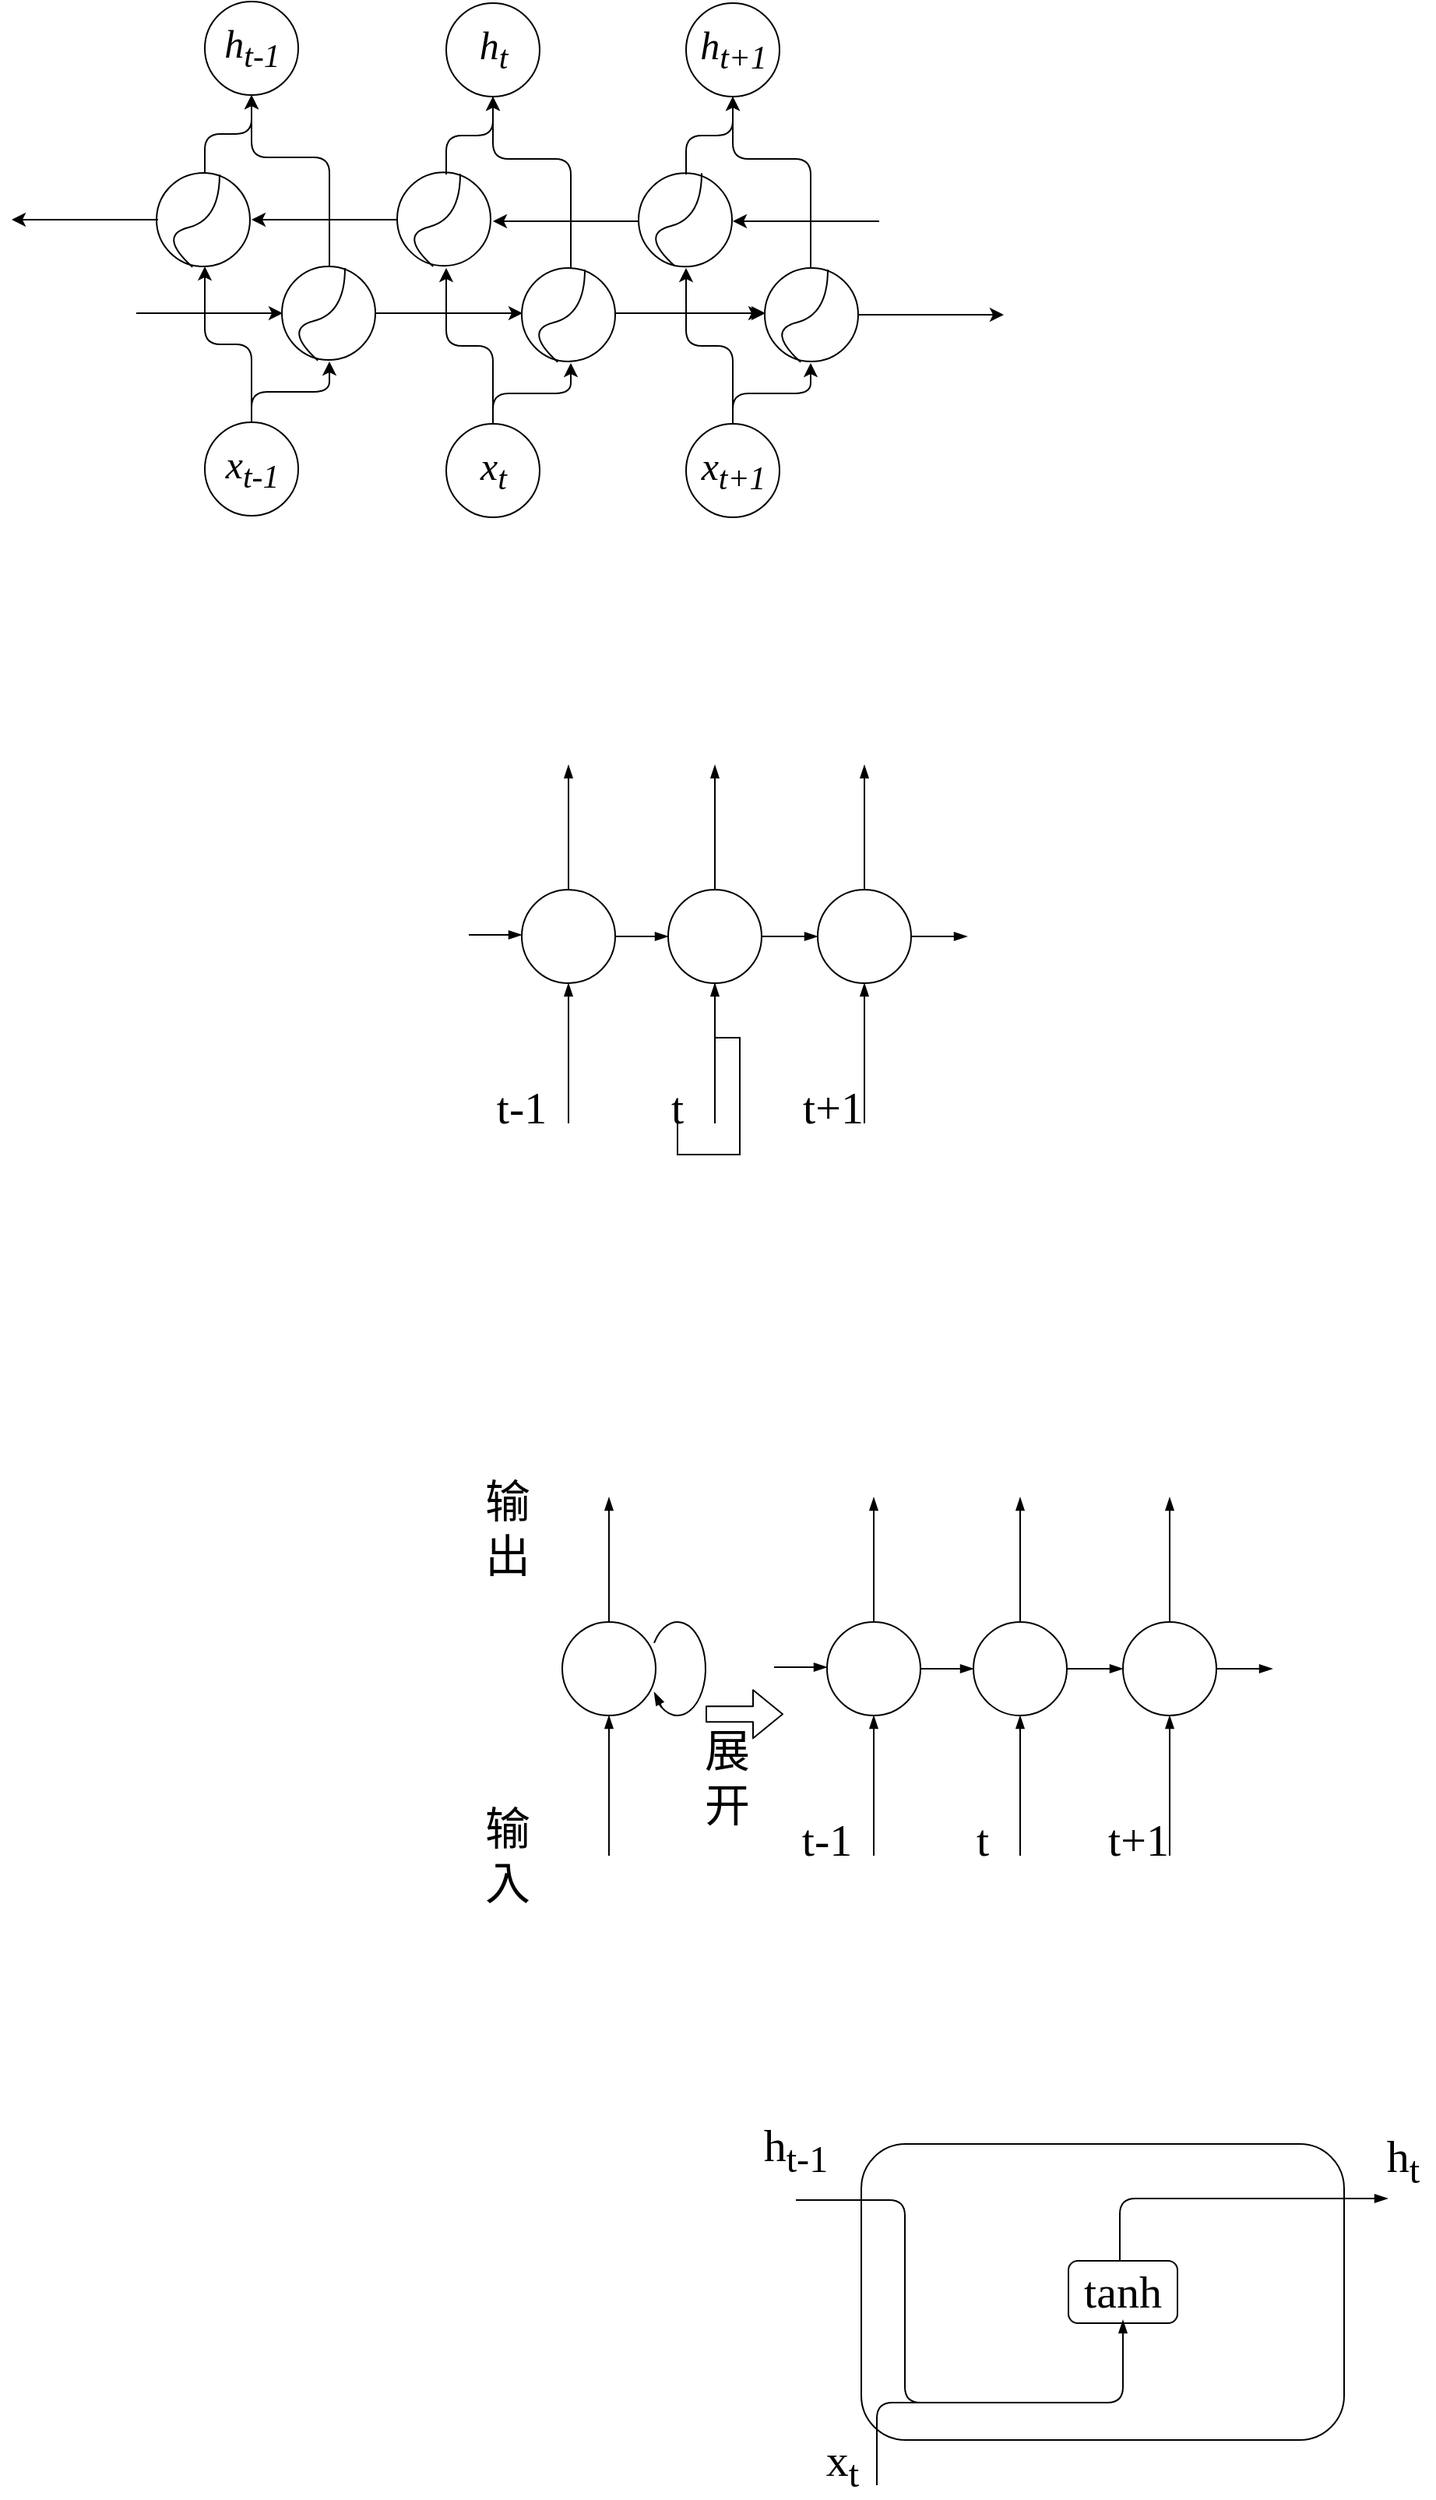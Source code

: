 <mxfile version="12.8.2" type="github">
  <diagram id="_MeufivQ26MiJXYKcV9G" name="Page-1">
    <mxGraphModel dx="1714" dy="1605" grid="1" gridSize="10" guides="1" tooltips="1" connect="1" arrows="1" fold="1" page="1" pageScale="1" pageWidth="827" pageHeight="1169" math="0" shadow="0">
      <root>
        <mxCell id="0" />
        <mxCell id="1" parent="0" />
        <mxCell id="vhjrgtWLvvNyjYg3xXW3-5" value="" style="edgeStyle=orthogonalEdgeStyle;rounded=0;orthogonalLoop=1;jettySize=auto;html=1;endArrow=blockThin;endFill=1;fontFamily=Times New Roman;fontSize=29;" parent="1" source="vhjrgtWLvvNyjYg3xXW3-1" edge="1">
          <mxGeometry relative="1" as="geometry">
            <mxPoint x="330" y="600" as="targetPoint" />
          </mxGeometry>
        </mxCell>
        <mxCell id="vhjrgtWLvvNyjYg3xXW3-1" value="" style="ellipse;whiteSpace=wrap;html=1;aspect=fixed;fontFamily=Times New Roman;fontSize=29;" parent="1" vertex="1">
          <mxGeometry x="300" y="680" width="60" height="60" as="geometry" />
        </mxCell>
        <mxCell id="vhjrgtWLvvNyjYg3xXW3-6" value="" style="endArrow=blockThin;html=1;entryX=0.5;entryY=1;entryDx=0;entryDy=0;endFill=1;fontFamily=Times New Roman;fontSize=29;" parent="1" target="vhjrgtWLvvNyjYg3xXW3-1" edge="1">
          <mxGeometry width="50" height="50" relative="1" as="geometry">
            <mxPoint x="330" y="830" as="sourcePoint" />
            <mxPoint x="310" y="770" as="targetPoint" />
          </mxGeometry>
        </mxCell>
        <mxCell id="vhjrgtWLvvNyjYg3xXW3-7" value="" style="verticalLabelPosition=bottom;verticalAlign=top;html=1;shape=mxgraph.basic.arc;startAngle=0.343;endAngle=0.124;rotation=-180;gradientColor=none;allowArrows=1;fontFamily=Times New Roman;fontSize=29;" parent="1" vertex="1">
          <mxGeometry x="356" y="680" width="36" height="60" as="geometry" />
        </mxCell>
        <mxCell id="vhjrgtWLvvNyjYg3xXW3-8" value="" style="endArrow=blockThin;html=1;endFill=1;fontFamily=Times New Roman;fontSize=29;" parent="1" edge="1">
          <mxGeometry width="50" height="50" relative="1" as="geometry">
            <mxPoint x="364" y="735" as="sourcePoint" />
            <mxPoint x="359" y="725" as="targetPoint" />
          </mxGeometry>
        </mxCell>
        <mxCell id="vhjrgtWLvvNyjYg3xXW3-10" value="" style="edgeStyle=orthogonalEdgeStyle;rounded=0;orthogonalLoop=1;jettySize=auto;html=1;endArrow=blockThin;endFill=1;fontFamily=Times New Roman;fontSize=29;" parent="1" source="vhjrgtWLvvNyjYg3xXW3-11" edge="1">
          <mxGeometry relative="1" as="geometry">
            <mxPoint x="500" y="600" as="targetPoint" />
          </mxGeometry>
        </mxCell>
        <mxCell id="vhjrgtWLvvNyjYg3xXW3-16" value="" style="edgeStyle=orthogonalEdgeStyle;rounded=0;orthogonalLoop=1;jettySize=auto;html=1;endArrow=blockThin;endFill=1;fontFamily=Times New Roman;fontSize=29;" parent="1" source="vhjrgtWLvvNyjYg3xXW3-11" target="vhjrgtWLvvNyjYg3xXW3-14" edge="1">
          <mxGeometry relative="1" as="geometry" />
        </mxCell>
        <mxCell id="vhjrgtWLvvNyjYg3xXW3-11" value="" style="ellipse;whiteSpace=wrap;html=1;aspect=fixed;fontFamily=Times New Roman;fontSize=29;" parent="1" vertex="1">
          <mxGeometry x="470" y="680" width="60" height="60" as="geometry" />
        </mxCell>
        <mxCell id="vhjrgtWLvvNyjYg3xXW3-12" value="" style="endArrow=blockThin;html=1;entryX=0.5;entryY=1;entryDx=0;entryDy=0;endFill=1;fontFamily=Times New Roman;fontSize=29;" parent="1" target="vhjrgtWLvvNyjYg3xXW3-11" edge="1">
          <mxGeometry width="50" height="50" relative="1" as="geometry">
            <mxPoint x="500" y="830" as="sourcePoint" />
            <mxPoint x="480" y="770" as="targetPoint" />
          </mxGeometry>
        </mxCell>
        <mxCell id="vhjrgtWLvvNyjYg3xXW3-13" value="" style="edgeStyle=orthogonalEdgeStyle;rounded=0;orthogonalLoop=1;jettySize=auto;html=1;endArrow=blockThin;endFill=1;fontFamily=Times New Roman;fontSize=29;" parent="1" source="vhjrgtWLvvNyjYg3xXW3-14" edge="1">
          <mxGeometry relative="1" as="geometry">
            <mxPoint x="594" y="600" as="targetPoint" />
          </mxGeometry>
        </mxCell>
        <mxCell id="vhjrgtWLvvNyjYg3xXW3-22" value="" style="edgeStyle=orthogonalEdgeStyle;rounded=0;orthogonalLoop=1;jettySize=auto;html=1;endArrow=blockThin;endFill=1;fontFamily=Times New Roman;fontSize=29;" parent="1" source="vhjrgtWLvvNyjYg3xXW3-14" target="vhjrgtWLvvNyjYg3xXW3-20" edge="1">
          <mxGeometry relative="1" as="geometry" />
        </mxCell>
        <mxCell id="vhjrgtWLvvNyjYg3xXW3-14" value="" style="ellipse;whiteSpace=wrap;html=1;aspect=fixed;fontFamily=Times New Roman;fontSize=29;" parent="1" vertex="1">
          <mxGeometry x="564" y="680" width="60" height="60" as="geometry" />
        </mxCell>
        <mxCell id="vhjrgtWLvvNyjYg3xXW3-15" value="" style="endArrow=blockThin;html=1;entryX=0.5;entryY=1;entryDx=0;entryDy=0;endFill=1;fontFamily=Times New Roman;fontSize=29;" parent="1" target="vhjrgtWLvvNyjYg3xXW3-14" edge="1">
          <mxGeometry width="50" height="50" relative="1" as="geometry">
            <mxPoint x="594" y="830" as="sourcePoint" />
            <mxPoint x="574" y="770" as="targetPoint" />
          </mxGeometry>
        </mxCell>
        <mxCell id="vhjrgtWLvvNyjYg3xXW3-19" value="" style="edgeStyle=orthogonalEdgeStyle;rounded=0;orthogonalLoop=1;jettySize=auto;html=1;endArrow=blockThin;endFill=1;fontFamily=Times New Roman;fontSize=29;" parent="1" source="vhjrgtWLvvNyjYg3xXW3-20" edge="1">
          <mxGeometry relative="1" as="geometry">
            <mxPoint x="690" y="600" as="targetPoint" />
          </mxGeometry>
        </mxCell>
        <mxCell id="vhjrgtWLvvNyjYg3xXW3-20" value="" style="ellipse;whiteSpace=wrap;html=1;aspect=fixed;fontFamily=Times New Roman;fontSize=29;" parent="1" vertex="1">
          <mxGeometry x="660" y="680" width="60" height="60" as="geometry" />
        </mxCell>
        <mxCell id="vhjrgtWLvvNyjYg3xXW3-21" value="" style="endArrow=blockThin;html=1;entryX=0.5;entryY=1;entryDx=0;entryDy=0;endFill=1;fontFamily=Times New Roman;fontSize=29;" parent="1" target="vhjrgtWLvvNyjYg3xXW3-20" edge="1">
          <mxGeometry width="50" height="50" relative="1" as="geometry">
            <mxPoint x="690" y="830" as="sourcePoint" />
            <mxPoint x="670" y="770" as="targetPoint" />
          </mxGeometry>
        </mxCell>
        <mxCell id="vhjrgtWLvvNyjYg3xXW3-23" value="" style="edgeStyle=orthogonalEdgeStyle;rounded=0;orthogonalLoop=1;jettySize=auto;html=1;endArrow=blockThin;endFill=1;fontFamily=Times New Roman;fontSize=29;" parent="1" edge="1">
          <mxGeometry relative="1" as="geometry">
            <mxPoint x="720" y="710" as="sourcePoint" />
            <mxPoint x="756" y="710" as="targetPoint" />
          </mxGeometry>
        </mxCell>
        <mxCell id="vhjrgtWLvvNyjYg3xXW3-24" value="" style="edgeStyle=orthogonalEdgeStyle;rounded=0;orthogonalLoop=1;jettySize=auto;html=1;endArrow=blockThin;endFill=1;fontFamily=Times New Roman;fontSize=29;" parent="1" edge="1">
          <mxGeometry relative="1" as="geometry">
            <mxPoint x="436" y="709" as="sourcePoint" />
            <mxPoint x="470" y="709" as="targetPoint" />
          </mxGeometry>
        </mxCell>
        <mxCell id="vhjrgtWLvvNyjYg3xXW3-25" value="t" style="text;html=1;strokeColor=none;fillColor=none;align=center;verticalAlign=middle;whiteSpace=wrap;rounded=0;fontFamily=Times New Roman;fontSize=29;" parent="1" vertex="1">
          <mxGeometry x="550" y="810" width="40" height="20" as="geometry" />
        </mxCell>
        <mxCell id="vhjrgtWLvvNyjYg3xXW3-26" value="t+1" style="text;html=1;strokeColor=none;fillColor=none;align=center;verticalAlign=middle;whiteSpace=wrap;rounded=0;fontFamily=Times New Roman;fontSize=29;" parent="1" vertex="1">
          <mxGeometry x="650" y="810" width="40" height="20" as="geometry" />
        </mxCell>
        <mxCell id="vhjrgtWLvvNyjYg3xXW3-27" value="t-1" style="text;html=1;strokeColor=none;fillColor=none;align=center;verticalAlign=middle;whiteSpace=wrap;rounded=0;fontFamily=Times New Roman;fontSize=29;" parent="1" vertex="1">
          <mxGeometry x="450" y="810" width="40" height="20" as="geometry" />
        </mxCell>
        <mxCell id="vhjrgtWLvvNyjYg3xXW3-28" value="输入" style="text;html=1;strokeColor=none;fillColor=none;align=center;verticalAlign=middle;whiteSpace=wrap;rounded=0;fontFamily=Times New Roman;fontSize=29;" parent="1" vertex="1">
          <mxGeometry x="240" y="820" width="50" height="20" as="geometry" />
        </mxCell>
        <mxCell id="vhjrgtWLvvNyjYg3xXW3-29" value="输出" style="text;html=1;strokeColor=none;fillColor=none;align=center;verticalAlign=middle;whiteSpace=wrap;rounded=0;fontFamily=Times New Roman;fontSize=29;" parent="1" vertex="1">
          <mxGeometry x="240" y="610" width="50" height="20" as="geometry" />
        </mxCell>
        <mxCell id="vhjrgtWLvvNyjYg3xXW3-30" value="" style="shape=flexArrow;endArrow=classic;html=1;fontFamily=Times New Roman;fontSize=29;" parent="1" edge="1">
          <mxGeometry width="50" height="50" relative="1" as="geometry">
            <mxPoint x="392" y="739.17" as="sourcePoint" />
            <mxPoint x="442" y="739.17" as="targetPoint" />
          </mxGeometry>
        </mxCell>
        <mxCell id="vhjrgtWLvvNyjYg3xXW3-31" value="展开" style="text;html=1;strokeColor=none;fillColor=none;align=center;verticalAlign=middle;whiteSpace=wrap;rounded=0;fontFamily=Times New Roman;fontSize=29;" parent="1" vertex="1">
          <mxGeometry x="380" y="770" width="52" height="20" as="geometry" />
        </mxCell>
        <mxCell id="at8BYEfqDJsYCzzR29zU-4" value="" style="edgeStyle=elbowEdgeStyle;elbow=vertical;endArrow=blockThin;html=1;endFill=1;fontFamily=Times New Roman;fontSize=29;" parent="1" edge="1">
          <mxGeometry width="50" height="50" relative="1" as="geometry">
            <mxPoint x="502" y="1234" as="sourcePoint" />
            <mxPoint x="660" y="1128" as="targetPoint" />
          </mxGeometry>
        </mxCell>
        <mxCell id="at8BYEfqDJsYCzzR29zU-6" value="" style="edgeStyle=elbowEdgeStyle;elbow=horizontal;endArrow=none;html=1;shadow=0;endFill=0;fontFamily=Times New Roman;fontSize=29;" parent="1" edge="1">
          <mxGeometry width="50" height="50" relative="1" as="geometry">
            <mxPoint x="450" y="1051" as="sourcePoint" />
            <mxPoint x="590" y="1181" as="targetPoint" />
          </mxGeometry>
        </mxCell>
        <mxCell id="at8BYEfqDJsYCzzR29zU-9" value="&lt;font style=&quot;font-size: 29px;&quot;&gt;tanh&lt;/font&gt;" style="rounded=1;whiteSpace=wrap;html=1;fillColor=none;fontFamily=Times New Roman;fontSize=29;" parent="1" vertex="1">
          <mxGeometry x="625" y="1090" width="70" height="40" as="geometry" />
        </mxCell>
        <mxCell id="at8BYEfqDJsYCzzR29zU-13" value="" style="endArrow=blockThin;html=1;shadow=0;endFill=1;fontFamily=Times New Roman;fontSize=29;" parent="1" edge="1">
          <mxGeometry width="50" height="50" relative="1" as="geometry">
            <mxPoint x="658" y="1090" as="sourcePoint" />
            <mxPoint x="830" y="1050" as="targetPoint" />
            <Array as="points">
              <mxPoint x="658" y="1050" />
              <mxPoint x="778" y="1050" />
            </Array>
          </mxGeometry>
        </mxCell>
        <mxCell id="at8BYEfqDJsYCzzR29zU-14" value="" style="rounded=1;whiteSpace=wrap;html=1;fillColor=none;fontFamily=Times New Roman;fontSize=29;" parent="1" vertex="1">
          <mxGeometry x="492" y="1015" width="310" height="190" as="geometry" />
        </mxCell>
        <mxCell id="at8BYEfqDJsYCzzR29zU-15" value="x&lt;sub&gt;t&lt;/sub&gt;" style="text;html=1;strokeColor=none;fillColor=none;align=center;verticalAlign=middle;whiteSpace=wrap;rounded=0;fontFamily=Times New Roman;fontSize=29;" parent="1" vertex="1">
          <mxGeometry x="460" y="1210" width="40" height="20" as="geometry" />
        </mxCell>
        <mxCell id="at8BYEfqDJsYCzzR29zU-16" value="h&lt;sub&gt;t-1&lt;/sub&gt;" style="text;html=1;strokeColor=none;fillColor=none;align=center;verticalAlign=middle;whiteSpace=wrap;rounded=0;fontFamily=Times New Roman;fontSize=29;" parent="1" vertex="1">
          <mxGeometry x="420" y="990" width="60" height="55" as="geometry" />
        </mxCell>
        <mxCell id="at8BYEfqDJsYCzzR29zU-17" value="h&lt;sub&gt;t&lt;/sub&gt;" style="text;html=1;strokeColor=none;fillColor=none;align=center;verticalAlign=middle;whiteSpace=wrap;rounded=0;fontFamily=Times New Roman;fontSize=29;" parent="1" vertex="1">
          <mxGeometry x="820" y="1015" width="40" height="20" as="geometry" />
        </mxCell>
        <mxCell id="at8BYEfqDJsYCzzR29zU-19" value="" style="edgeStyle=orthogonalEdgeStyle;rounded=0;orthogonalLoop=1;jettySize=auto;html=1;endArrow=blockThin;endFill=1;fontFamily=Times New Roman;fontSize=29;" parent="1" source="at8BYEfqDJsYCzzR29zU-21" edge="1">
          <mxGeometry relative="1" as="geometry">
            <mxPoint x="304" y="130" as="targetPoint" />
          </mxGeometry>
        </mxCell>
        <mxCell id="at8BYEfqDJsYCzzR29zU-20" value="" style="edgeStyle=orthogonalEdgeStyle;rounded=0;orthogonalLoop=1;jettySize=auto;html=1;endArrow=blockThin;endFill=1;fontFamily=Times New Roman;fontSize=29;" parent="1" source="at8BYEfqDJsYCzzR29zU-21" target="at8BYEfqDJsYCzzR29zU-25" edge="1">
          <mxGeometry relative="1" as="geometry" />
        </mxCell>
        <mxCell id="at8BYEfqDJsYCzzR29zU-21" value="" style="ellipse;whiteSpace=wrap;html=1;aspect=fixed;fontFamily=Times New Roman;fontSize=29;" parent="1" vertex="1">
          <mxGeometry x="274" y="210" width="60" height="60" as="geometry" />
        </mxCell>
        <mxCell id="at8BYEfqDJsYCzzR29zU-22" value="" style="endArrow=blockThin;html=1;entryX=0.5;entryY=1;entryDx=0;entryDy=0;endFill=1;fontFamily=Times New Roman;fontSize=29;" parent="1" target="at8BYEfqDJsYCzzR29zU-21" edge="1">
          <mxGeometry width="50" height="50" relative="1" as="geometry">
            <mxPoint x="304" y="360" as="sourcePoint" />
            <mxPoint x="284" y="300" as="targetPoint" />
          </mxGeometry>
        </mxCell>
        <mxCell id="at8BYEfqDJsYCzzR29zU-23" value="" style="edgeStyle=orthogonalEdgeStyle;rounded=0;orthogonalLoop=1;jettySize=auto;html=1;endArrow=blockThin;endFill=1;fontFamily=Times New Roman;fontSize=29;" parent="1" source="at8BYEfqDJsYCzzR29zU-25" edge="1">
          <mxGeometry relative="1" as="geometry">
            <mxPoint x="398" y="130" as="targetPoint" />
          </mxGeometry>
        </mxCell>
        <mxCell id="at8BYEfqDJsYCzzR29zU-24" value="" style="edgeStyle=orthogonalEdgeStyle;rounded=0;orthogonalLoop=1;jettySize=auto;html=1;endArrow=blockThin;endFill=1;fontFamily=Times New Roman;fontSize=29;" parent="1" source="at8BYEfqDJsYCzzR29zU-25" target="at8BYEfqDJsYCzzR29zU-28" edge="1">
          <mxGeometry relative="1" as="geometry" />
        </mxCell>
        <mxCell id="at8BYEfqDJsYCzzR29zU-25" value="" style="ellipse;whiteSpace=wrap;html=1;aspect=fixed;fontFamily=Times New Roman;fontSize=29;" parent="1" vertex="1">
          <mxGeometry x="368" y="210" width="60" height="60" as="geometry" />
        </mxCell>
        <mxCell id="at8BYEfqDJsYCzzR29zU-26" value="" style="endArrow=blockThin;html=1;entryX=0.5;entryY=1;entryDx=0;entryDy=0;endFill=1;fontFamily=Times New Roman;fontSize=29;" parent="1" target="at8BYEfqDJsYCzzR29zU-25" edge="1">
          <mxGeometry width="50" height="50" relative="1" as="geometry">
            <mxPoint x="398" y="360" as="sourcePoint" />
            <mxPoint x="378" y="300" as="targetPoint" />
          </mxGeometry>
        </mxCell>
        <mxCell id="at8BYEfqDJsYCzzR29zU-27" value="" style="edgeStyle=orthogonalEdgeStyle;rounded=0;orthogonalLoop=1;jettySize=auto;html=1;endArrow=blockThin;endFill=1;fontFamily=Times New Roman;fontSize=29;" parent="1" source="at8BYEfqDJsYCzzR29zU-28" edge="1">
          <mxGeometry relative="1" as="geometry">
            <mxPoint x="494" y="130" as="targetPoint" />
          </mxGeometry>
        </mxCell>
        <mxCell id="at8BYEfqDJsYCzzR29zU-28" value="" style="ellipse;whiteSpace=wrap;html=1;aspect=fixed;fontFamily=Times New Roman;fontSize=29;" parent="1" vertex="1">
          <mxGeometry x="464" y="210" width="60" height="60" as="geometry" />
        </mxCell>
        <mxCell id="at8BYEfqDJsYCzzR29zU-29" value="" style="endArrow=blockThin;html=1;entryX=0.5;entryY=1;entryDx=0;entryDy=0;endFill=1;fontFamily=Times New Roman;fontSize=29;" parent="1" target="at8BYEfqDJsYCzzR29zU-28" edge="1">
          <mxGeometry width="50" height="50" relative="1" as="geometry">
            <mxPoint x="494" y="360" as="sourcePoint" />
            <mxPoint x="474" y="300" as="targetPoint" />
          </mxGeometry>
        </mxCell>
        <mxCell id="at8BYEfqDJsYCzzR29zU-30" value="" style="edgeStyle=orthogonalEdgeStyle;rounded=0;orthogonalLoop=1;jettySize=auto;html=1;endArrow=blockThin;endFill=1;fontFamily=Times New Roman;fontSize=29;" parent="1" edge="1">
          <mxGeometry relative="1" as="geometry">
            <mxPoint x="524" y="240" as="sourcePoint" />
            <mxPoint x="560" y="240" as="targetPoint" />
          </mxGeometry>
        </mxCell>
        <mxCell id="at8BYEfqDJsYCzzR29zU-31" value="" style="edgeStyle=orthogonalEdgeStyle;rounded=0;orthogonalLoop=1;jettySize=auto;html=1;endArrow=blockThin;endFill=1;fontFamily=Times New Roman;fontSize=29;" parent="1" edge="1">
          <mxGeometry relative="1" as="geometry">
            <mxPoint x="240" y="239" as="sourcePoint" />
            <mxPoint x="274" y="239" as="targetPoint" />
          </mxGeometry>
        </mxCell>
        <mxCell id="at8BYEfqDJsYCzzR29zU-182" style="edgeStyle=orthogonalEdgeStyle;rounded=0;orthogonalLoop=1;jettySize=auto;html=1;exitX=0.5;exitY=1;exitDx=0;exitDy=0;shadow=0;endArrow=none;endFill=0;fontFamily=Times New Roman;fontSize=29;" parent="1" source="at8BYEfqDJsYCzzR29zU-32" target="at8BYEfqDJsYCzzR29zU-25" edge="1">
          <mxGeometry relative="1" as="geometry" />
        </mxCell>
        <mxCell id="at8BYEfqDJsYCzzR29zU-32" value="t" style="text;html=1;strokeColor=none;fillColor=none;align=center;verticalAlign=middle;whiteSpace=wrap;rounded=0;fontFamily=Times New Roman;fontSize=29;" parent="1" vertex="1">
          <mxGeometry x="354" y="340" width="40" height="20" as="geometry" />
        </mxCell>
        <mxCell id="at8BYEfqDJsYCzzR29zU-33" value="t+1" style="text;html=1;strokeColor=none;fillColor=none;align=center;verticalAlign=middle;whiteSpace=wrap;rounded=0;fontFamily=Times New Roman;fontSize=29;" parent="1" vertex="1">
          <mxGeometry x="454" y="340" width="40" height="20" as="geometry" />
        </mxCell>
        <mxCell id="at8BYEfqDJsYCzzR29zU-34" value="t-1" style="text;html=1;strokeColor=none;fillColor=none;align=center;verticalAlign=middle;whiteSpace=wrap;rounded=0;fontFamily=Times New Roman;fontSize=29;" parent="1" vertex="1">
          <mxGeometry x="254" y="340" width="40" height="20" as="geometry" />
        </mxCell>
        <mxCell id="at8BYEfqDJsYCzzR29zU-37" value="" style="edgeStyle=orthogonalEdgeStyle;rounded=0;orthogonalLoop=1;jettySize=auto;html=1;fontSize=25;fontStyle=2;exitX=0;exitY=0.5;exitDx=0;exitDy=0;fontFamily=Times New Roman;" parent="1" edge="1">
          <mxGeometry relative="1" as="geometry">
            <mxPoint x="40.5" y="-220" as="sourcePoint" />
            <mxPoint x="-53.5" y="-220" as="targetPoint" />
          </mxGeometry>
        </mxCell>
        <mxCell id="at8BYEfqDJsYCzzR29zU-45" value="x&lt;sub&gt;t-1&lt;/sub&gt;" style="ellipse;whiteSpace=wrap;html=1;aspect=fixed;fontSize=25;fontStyle=2;fontFamily=Times New Roman;fillColor=none;" parent="1" vertex="1">
          <mxGeometry x="70.5" y="-90" width="60" height="60" as="geometry" />
        </mxCell>
        <mxCell id="at8BYEfqDJsYCzzR29zU-48" value="" style="edgeStyle=elbowEdgeStyle;elbow=vertical;endArrow=classic;html=1;fontSize=25;fontStyle=2;fontFamily=Times New Roman;" parent="1" edge="1">
          <mxGeometry width="50" height="50" relative="1" as="geometry">
            <mxPoint x="100.5" y="-90" as="sourcePoint" />
            <mxPoint x="150.5" y="-129" as="targetPoint" />
          </mxGeometry>
        </mxCell>
        <mxCell id="at8BYEfqDJsYCzzR29zU-49" value="" style="edgeStyle=elbowEdgeStyle;elbow=vertical;endArrow=classic;html=1;fontSize=25;fontStyle=2;fontFamily=Times New Roman;" parent="1" edge="1">
          <mxGeometry width="50" height="50" relative="1" as="geometry">
            <mxPoint x="100.5" y="-90" as="sourcePoint" />
            <mxPoint x="70.5" y="-190" as="targetPoint" />
          </mxGeometry>
        </mxCell>
        <mxCell id="at8BYEfqDJsYCzzR29zU-50" value="" style="edgeStyle=elbowEdgeStyle;elbow=vertical;endArrow=classic;html=1;fontSize=25;fontStyle=2;fontFamily=Times New Roman;" parent="1" edge="1">
          <mxGeometry width="50" height="50" relative="1" as="geometry">
            <mxPoint x="70.5" y="-250" as="sourcePoint" />
            <mxPoint x="100.5" y="-300" as="targetPoint" />
          </mxGeometry>
        </mxCell>
        <mxCell id="at8BYEfqDJsYCzzR29zU-51" value="" style="edgeStyle=elbowEdgeStyle;elbow=vertical;endArrow=classic;html=1;fontSize=25;fontStyle=2;fontFamily=Times New Roman;" parent="1" edge="1">
          <mxGeometry width="50" height="50" relative="1" as="geometry">
            <mxPoint x="150.5" y="-190" as="sourcePoint" />
            <mxPoint x="100.5" y="-300" as="targetPoint" />
            <Array as="points">
              <mxPoint x="130.5" y="-260" />
            </Array>
          </mxGeometry>
        </mxCell>
        <mxCell id="at8BYEfqDJsYCzzR29zU-52" value="h&lt;sub&gt;t-1&lt;/sub&gt;" style="ellipse;whiteSpace=wrap;html=1;aspect=fixed;fontSize=25;fontStyle=2;fontFamily=Times New Roman;fillColor=none;" parent="1" vertex="1">
          <mxGeometry x="70.5" y="-360" width="60" height="60" as="geometry" />
        </mxCell>
        <mxCell id="at8BYEfqDJsYCzzR29zU-53" value="" style="endArrow=classic;html=1;exitX=1;exitY=0.5;exitDx=0;exitDy=0;entryX=0;entryY=0.5;entryDx=0;entryDy=0;fontSize=25;fontStyle=2;fontFamily=Times New Roman;" parent="1" edge="1">
          <mxGeometry width="50" height="50" relative="1" as="geometry">
            <mxPoint x="26.5" y="-160" as="sourcePoint" />
            <mxPoint x="120.5" y="-160" as="targetPoint" />
          </mxGeometry>
        </mxCell>
        <mxCell id="at8BYEfqDJsYCzzR29zU-54" value="" style="endArrow=classic;html=1;exitX=1;exitY=0.5;exitDx=0;exitDy=0;entryX=0;entryY=0.5;entryDx=0;entryDy=0;fontSize=25;fontStyle=2;fontFamily=Times New Roman;" parent="1" edge="1">
          <mxGeometry width="50" height="50" relative="1" as="geometry">
            <mxPoint x="180.5" y="-160" as="sourcePoint" />
            <mxPoint x="274.5" y="-160" as="targetPoint" />
          </mxGeometry>
        </mxCell>
        <mxCell id="at8BYEfqDJsYCzzR29zU-55" value="" style="endArrow=classic;html=1;exitX=1;exitY=0.5;exitDx=0;exitDy=0;entryX=0;entryY=0.5;entryDx=0;entryDy=0;fontSize=25;fontStyle=2;fontFamily=Times New Roman;" parent="1" edge="1">
          <mxGeometry width="50" height="50" relative="1" as="geometry">
            <mxPoint x="194.5" y="-220" as="sourcePoint" />
            <mxPoint x="100.5" y="-220" as="targetPoint" />
          </mxGeometry>
        </mxCell>
        <mxCell id="at8BYEfqDJsYCzzR29zU-97" value="" style="ellipse;whiteSpace=wrap;html=1;aspect=fixed;fontSize=25;fontStyle=2;fontFamily=Times New Roman;fillColor=none;" parent="1" vertex="1">
          <mxGeometry x="39.5" y="-250" width="60" height="60" as="geometry" />
        </mxCell>
        <mxCell id="at8BYEfqDJsYCzzR29zU-154" value="x&lt;sub&gt;t&lt;/sub&gt;" style="ellipse;whiteSpace=wrap;html=1;aspect=fixed;fontSize=25;fontStyle=2;fontFamily=Times New Roman;fillColor=none;" parent="1" vertex="1">
          <mxGeometry x="225.5" y="-89" width="60" height="60" as="geometry" />
        </mxCell>
        <mxCell id="at8BYEfqDJsYCzzR29zU-155" value="" style="edgeStyle=elbowEdgeStyle;elbow=vertical;endArrow=classic;html=1;fontSize=25;fontStyle=2;fontFamily=Times New Roman;" parent="1" edge="1">
          <mxGeometry width="50" height="50" relative="1" as="geometry">
            <mxPoint x="255.5" y="-89" as="sourcePoint" />
            <mxPoint x="305.5" y="-128" as="targetPoint" />
          </mxGeometry>
        </mxCell>
        <mxCell id="at8BYEfqDJsYCzzR29zU-156" value="" style="edgeStyle=elbowEdgeStyle;elbow=vertical;endArrow=classic;html=1;fontSize=25;fontStyle=2;fontFamily=Times New Roman;" parent="1" edge="1">
          <mxGeometry width="50" height="50" relative="1" as="geometry">
            <mxPoint x="255.5" y="-89" as="sourcePoint" />
            <mxPoint x="225.5" y="-189" as="targetPoint" />
          </mxGeometry>
        </mxCell>
        <mxCell id="at8BYEfqDJsYCzzR29zU-157" value="" style="edgeStyle=elbowEdgeStyle;elbow=vertical;endArrow=classic;html=1;fontSize=25;fontStyle=2;fontFamily=Times New Roman;" parent="1" edge="1">
          <mxGeometry width="50" height="50" relative="1" as="geometry">
            <mxPoint x="225.5" y="-249" as="sourcePoint" />
            <mxPoint x="255.5" y="-299" as="targetPoint" />
          </mxGeometry>
        </mxCell>
        <mxCell id="at8BYEfqDJsYCzzR29zU-158" value="" style="edgeStyle=elbowEdgeStyle;elbow=vertical;endArrow=classic;html=1;fontSize=25;fontStyle=2;fontFamily=Times New Roman;" parent="1" edge="1">
          <mxGeometry width="50" height="50" relative="1" as="geometry">
            <mxPoint x="305.5" y="-189" as="sourcePoint" />
            <mxPoint x="255.5" y="-299" as="targetPoint" />
            <Array as="points">
              <mxPoint x="285.5" y="-259" />
            </Array>
          </mxGeometry>
        </mxCell>
        <mxCell id="at8BYEfqDJsYCzzR29zU-159" value="h&lt;sub&gt;t&lt;/sub&gt;" style="ellipse;whiteSpace=wrap;html=1;aspect=fixed;fontSize=25;fontStyle=2;fontFamily=Times New Roman;fillColor=none;" parent="1" vertex="1">
          <mxGeometry x="225.5" y="-359" width="60" height="60" as="geometry" />
        </mxCell>
        <mxCell id="at8BYEfqDJsYCzzR29zU-161" value="" style="endArrow=classic;html=1;exitX=1;exitY=0.5;exitDx=0;exitDy=0;entryX=0;entryY=0.5;entryDx=0;entryDy=0;fontSize=25;fontStyle=2;fontFamily=Times New Roman;" parent="1" edge="1">
          <mxGeometry width="50" height="50" relative="1" as="geometry">
            <mxPoint x="336.5" y="-160" as="sourcePoint" />
            <mxPoint x="430.5" y="-160" as="targetPoint" />
          </mxGeometry>
        </mxCell>
        <mxCell id="at8BYEfqDJsYCzzR29zU-162" value="" style="endArrow=classic;html=1;exitX=1;exitY=0.5;exitDx=0;exitDy=0;entryX=0;entryY=0.5;entryDx=0;entryDy=0;fontSize=25;fontStyle=2;fontFamily=Times New Roman;" parent="1" edge="1">
          <mxGeometry width="50" height="50" relative="1" as="geometry">
            <mxPoint x="349.5" y="-219" as="sourcePoint" />
            <mxPoint x="255.5" y="-219" as="targetPoint" />
          </mxGeometry>
        </mxCell>
        <mxCell id="at8BYEfqDJsYCzzR29zU-169" value="" style="endArrow=classic;html=1;exitX=1;exitY=0.5;exitDx=0;exitDy=0;entryX=0;entryY=0.5;entryDx=0;entryDy=0;fontSize=25;fontStyle=2;fontFamily=Times New Roman;" parent="1" edge="1">
          <mxGeometry width="50" height="50" relative="1" as="geometry">
            <mxPoint x="334.5" y="-160" as="sourcePoint" />
            <mxPoint x="428.5" y="-160" as="targetPoint" />
          </mxGeometry>
        </mxCell>
        <mxCell id="at8BYEfqDJsYCzzR29zU-170" value="x&lt;sub&gt;t+1&lt;/sub&gt;" style="ellipse;whiteSpace=wrap;html=1;aspect=fixed;fontSize=25;fontStyle=2;fontFamily=Times New Roman;fillColor=none;" parent="1" vertex="1">
          <mxGeometry x="379.5" y="-89" width="60" height="60" as="geometry" />
        </mxCell>
        <mxCell id="at8BYEfqDJsYCzzR29zU-171" value="" style="edgeStyle=elbowEdgeStyle;elbow=vertical;endArrow=classic;html=1;fontSize=25;fontStyle=2;fontFamily=Times New Roman;" parent="1" edge="1">
          <mxGeometry width="50" height="50" relative="1" as="geometry">
            <mxPoint x="409.5" y="-89" as="sourcePoint" />
            <mxPoint x="459.5" y="-128" as="targetPoint" />
          </mxGeometry>
        </mxCell>
        <mxCell id="at8BYEfqDJsYCzzR29zU-172" value="" style="edgeStyle=elbowEdgeStyle;elbow=vertical;endArrow=classic;html=1;fontSize=25;fontStyle=2;fontFamily=Times New Roman;" parent="1" edge="1">
          <mxGeometry width="50" height="50" relative="1" as="geometry">
            <mxPoint x="409.5" y="-89" as="sourcePoint" />
            <mxPoint x="379.5" y="-189" as="targetPoint" />
          </mxGeometry>
        </mxCell>
        <mxCell id="at8BYEfqDJsYCzzR29zU-173" value="" style="edgeStyle=elbowEdgeStyle;elbow=vertical;endArrow=classic;html=1;fontSize=25;fontStyle=2;fontFamily=Times New Roman;" parent="1" edge="1">
          <mxGeometry width="50" height="50" relative="1" as="geometry">
            <mxPoint x="379.5" y="-249" as="sourcePoint" />
            <mxPoint x="409.5" y="-299" as="targetPoint" />
          </mxGeometry>
        </mxCell>
        <mxCell id="at8BYEfqDJsYCzzR29zU-174" value="" style="edgeStyle=elbowEdgeStyle;elbow=vertical;endArrow=classic;html=1;fontSize=25;fontStyle=2;fontFamily=Times New Roman;" parent="1" edge="1">
          <mxGeometry width="50" height="50" relative="1" as="geometry">
            <mxPoint x="459.5" y="-189" as="sourcePoint" />
            <mxPoint x="409.5" y="-299" as="targetPoint" />
            <Array as="points">
              <mxPoint x="439.5" y="-259" />
            </Array>
          </mxGeometry>
        </mxCell>
        <mxCell id="at8BYEfqDJsYCzzR29zU-175" value="h&lt;sub&gt;t+1&lt;/sub&gt;" style="ellipse;whiteSpace=wrap;html=1;aspect=fixed;fontSize=25;fontStyle=2;fontFamily=Times New Roman;fillColor=none;" parent="1" vertex="1">
          <mxGeometry x="379.5" y="-359" width="60" height="60" as="geometry" />
        </mxCell>
        <mxCell id="at8BYEfqDJsYCzzR29zU-177" value="" style="endArrow=classic;html=1;exitX=1;exitY=0.5;exitDx=0;exitDy=0;entryX=0;entryY=0.5;entryDx=0;entryDy=0;fontSize=25;fontStyle=2;fontFamily=Times New Roman;" parent="1" edge="1">
          <mxGeometry width="50" height="50" relative="1" as="geometry">
            <mxPoint x="489.5" y="-159" as="sourcePoint" />
            <mxPoint x="583.5" y="-159" as="targetPoint" />
          </mxGeometry>
        </mxCell>
        <mxCell id="at8BYEfqDJsYCzzR29zU-178" value="" style="endArrow=classic;html=1;exitX=1;exitY=0.5;exitDx=0;exitDy=0;entryX=0;entryY=0.5;entryDx=0;entryDy=0;fontSize=25;fontStyle=2;fontFamily=Times New Roman;" parent="1" edge="1">
          <mxGeometry width="50" height="50" relative="1" as="geometry">
            <mxPoint x="503.5" y="-219" as="sourcePoint" />
            <mxPoint x="409.5" y="-219" as="targetPoint" />
          </mxGeometry>
        </mxCell>
        <mxCell id="AxJUkxd2ZCpq7rPH4IUZ-1" value="" style="curved=1;endArrow=none;html=1;endFill=0;exitX=0.385;exitY=1.007;exitDx=0;exitDy=0;exitPerimeter=0;" edge="1" parent="1">
          <mxGeometry width="50" height="50" relative="1" as="geometry">
            <mxPoint x="62.6" y="-189.58" as="sourcePoint" />
            <mxPoint x="80" y="-249" as="targetPoint" />
            <Array as="points">
              <mxPoint x="40" y="-210" />
              <mxPoint x="80" y="-220" />
            </Array>
          </mxGeometry>
        </mxCell>
        <mxCell id="AxJUkxd2ZCpq7rPH4IUZ-3" value="" style="ellipse;whiteSpace=wrap;html=1;aspect=fixed;fontSize=25;fontStyle=2;fontFamily=Times New Roman;fillColor=none;" vertex="1" parent="1">
          <mxGeometry x="120" y="-190" width="60" height="60" as="geometry" />
        </mxCell>
        <mxCell id="AxJUkxd2ZCpq7rPH4IUZ-4" value="" style="curved=1;endArrow=none;html=1;endFill=0;exitX=0.385;exitY=1.007;exitDx=0;exitDy=0;exitPerimeter=0;" edge="1" parent="1">
          <mxGeometry width="50" height="50" relative="1" as="geometry">
            <mxPoint x="143.1" y="-129.58" as="sourcePoint" />
            <mxPoint x="160.5" y="-189" as="targetPoint" />
            <Array as="points">
              <mxPoint x="120.5" y="-150" />
              <mxPoint x="160.5" y="-160" />
            </Array>
          </mxGeometry>
        </mxCell>
        <mxCell id="AxJUkxd2ZCpq7rPH4IUZ-5" value="" style="ellipse;whiteSpace=wrap;html=1;aspect=fixed;fontSize=25;fontStyle=2;fontFamily=Times New Roman;fillColor=none;" vertex="1" parent="1">
          <mxGeometry x="194" y="-250.42" width="60" height="60" as="geometry" />
        </mxCell>
        <mxCell id="AxJUkxd2ZCpq7rPH4IUZ-6" value="" style="curved=1;endArrow=none;html=1;endFill=0;exitX=0.385;exitY=1.007;exitDx=0;exitDy=0;exitPerimeter=0;" edge="1" parent="1">
          <mxGeometry width="50" height="50" relative="1" as="geometry">
            <mxPoint x="217.1" y="-190.0" as="sourcePoint" />
            <mxPoint x="234.5" y="-249.42" as="targetPoint" />
            <Array as="points">
              <mxPoint x="194.5" y="-210.42" />
              <mxPoint x="234.5" y="-220.42" />
            </Array>
          </mxGeometry>
        </mxCell>
        <mxCell id="AxJUkxd2ZCpq7rPH4IUZ-7" value="" style="ellipse;whiteSpace=wrap;html=1;aspect=fixed;fontSize=25;fontStyle=2;fontFamily=Times New Roman;fillColor=none;" vertex="1" parent="1">
          <mxGeometry x="274" y="-189" width="60" height="60" as="geometry" />
        </mxCell>
        <mxCell id="AxJUkxd2ZCpq7rPH4IUZ-8" value="" style="curved=1;endArrow=none;html=1;endFill=0;exitX=0.385;exitY=1.007;exitDx=0;exitDy=0;exitPerimeter=0;" edge="1" parent="1">
          <mxGeometry width="50" height="50" relative="1" as="geometry">
            <mxPoint x="297.1" y="-128.58" as="sourcePoint" />
            <mxPoint x="314.5" y="-188" as="targetPoint" />
            <Array as="points">
              <mxPoint x="274.5" y="-149" />
              <mxPoint x="314.5" y="-159" />
            </Array>
          </mxGeometry>
        </mxCell>
        <mxCell id="AxJUkxd2ZCpq7rPH4IUZ-9" value="" style="ellipse;whiteSpace=wrap;html=1;aspect=fixed;fontSize=25;fontStyle=2;fontFamily=Times New Roman;fillColor=none;" vertex="1" parent="1">
          <mxGeometry x="349" y="-249.84" width="60" height="60" as="geometry" />
        </mxCell>
        <mxCell id="AxJUkxd2ZCpq7rPH4IUZ-10" value="" style="curved=1;endArrow=none;html=1;endFill=0;exitX=0.385;exitY=1.007;exitDx=0;exitDy=0;exitPerimeter=0;" edge="1" parent="1">
          <mxGeometry width="50" height="50" relative="1" as="geometry">
            <mxPoint x="372.1" y="-190.42" as="sourcePoint" />
            <mxPoint x="389.5" y="-249.84" as="targetPoint" />
            <Array as="points">
              <mxPoint x="349.5" y="-210.84" />
              <mxPoint x="389.5" y="-220.84" />
            </Array>
          </mxGeometry>
        </mxCell>
        <mxCell id="AxJUkxd2ZCpq7rPH4IUZ-11" value="" style="ellipse;whiteSpace=wrap;html=1;aspect=fixed;fontSize=25;fontStyle=2;fontFamily=Times New Roman;fillColor=none;" vertex="1" parent="1">
          <mxGeometry x="430" y="-189" width="60" height="60" as="geometry" />
        </mxCell>
        <mxCell id="AxJUkxd2ZCpq7rPH4IUZ-12" value="" style="curved=1;endArrow=none;html=1;endFill=0;exitX=0.385;exitY=1.007;exitDx=0;exitDy=0;exitPerimeter=0;" edge="1" parent="1">
          <mxGeometry width="50" height="50" relative="1" as="geometry">
            <mxPoint x="453.1" y="-128.58" as="sourcePoint" />
            <mxPoint x="470.5" y="-188" as="targetPoint" />
            <Array as="points">
              <mxPoint x="430.5" y="-149" />
              <mxPoint x="470.5" y="-159" />
            </Array>
          </mxGeometry>
        </mxCell>
      </root>
    </mxGraphModel>
  </diagram>
</mxfile>
